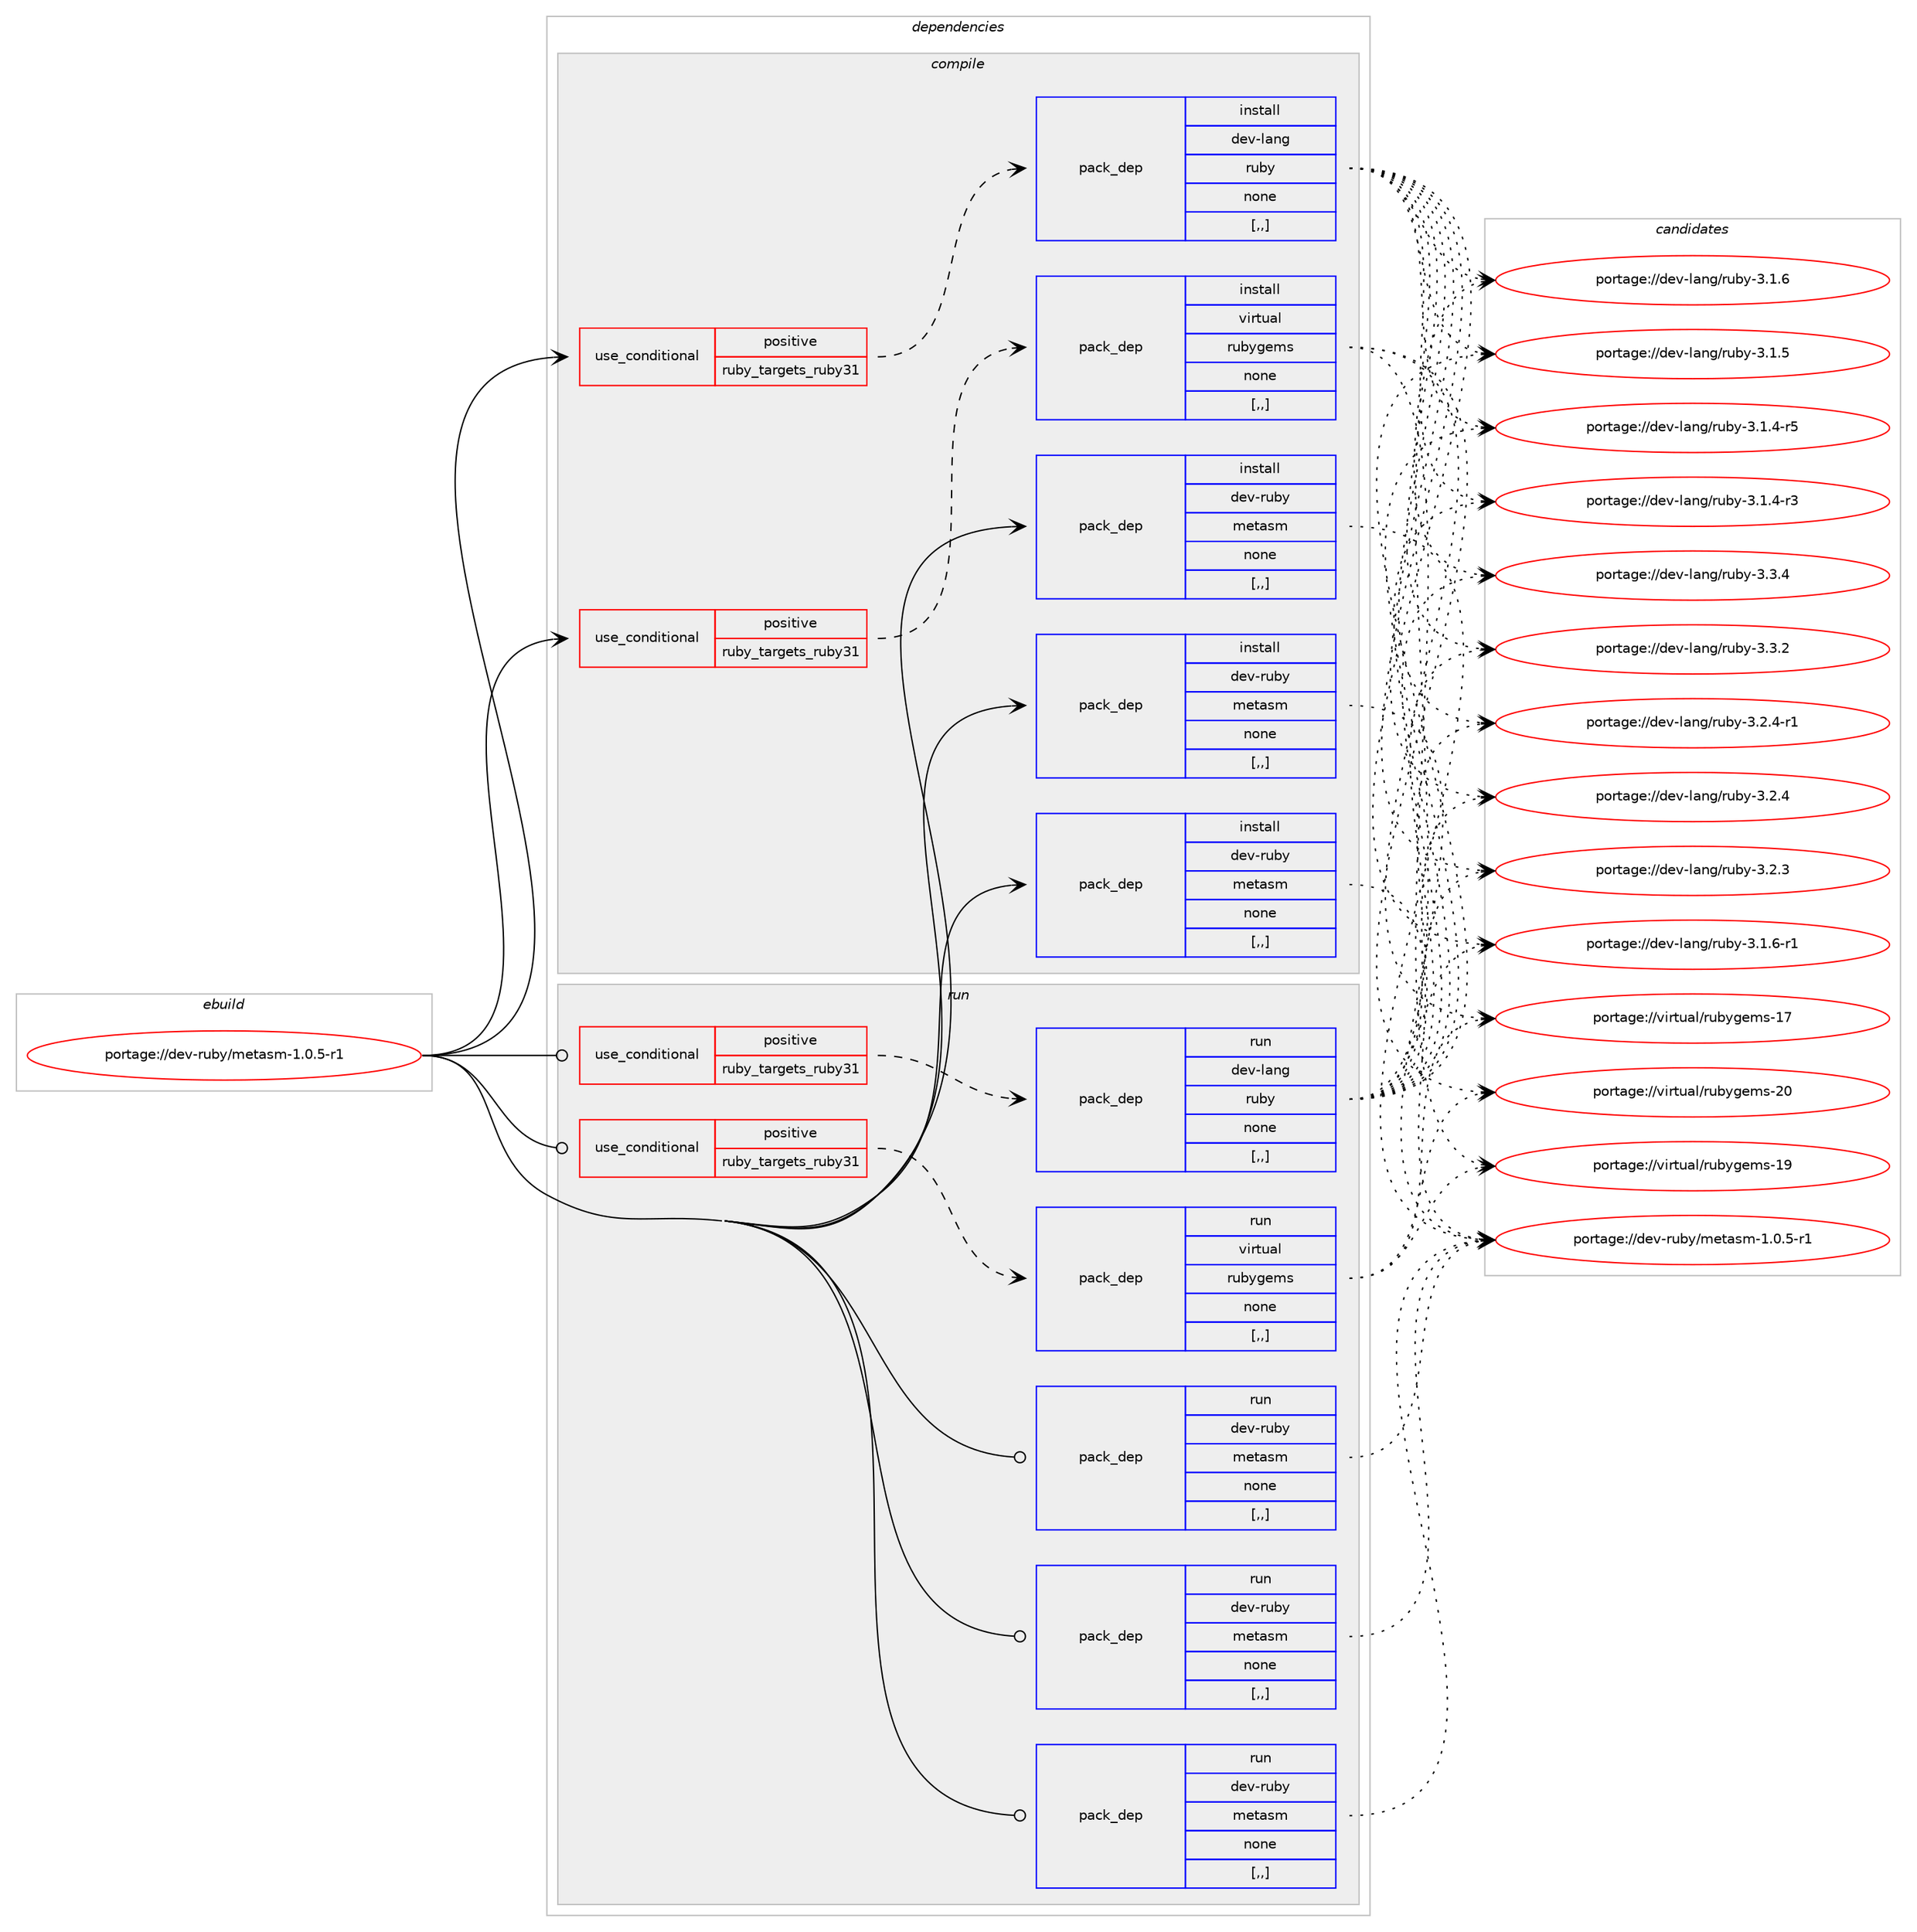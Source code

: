 digraph prolog {

# *************
# Graph options
# *************

newrank=true;
concentrate=true;
compound=true;
graph [rankdir=LR,fontname=Helvetica,fontsize=10,ranksep=1.5];#, ranksep=2.5, nodesep=0.2];
edge  [arrowhead=vee];
node  [fontname=Helvetica,fontsize=10];

# **********
# The ebuild
# **********

subgraph cluster_leftcol {
color=gray;
rank=same;
label=<<i>ebuild</i>>;
id [label="portage://dev-ruby/metasm-1.0.5-r1", color=red, width=4, href="../dev-ruby/metasm-1.0.5-r1.svg"];
}

# ****************
# The dependencies
# ****************

subgraph cluster_midcol {
color=gray;
label=<<i>dependencies</i>>;
subgraph cluster_compile {
fillcolor="#eeeeee";
style=filled;
label=<<i>compile</i>>;
subgraph cond50207 {
dependency188996 [label=<<TABLE BORDER="0" CELLBORDER="1" CELLSPACING="0" CELLPADDING="4"><TR><TD ROWSPAN="3" CELLPADDING="10">use_conditional</TD></TR><TR><TD>positive</TD></TR><TR><TD>ruby_targets_ruby31</TD></TR></TABLE>>, shape=none, color=red];
subgraph pack137460 {
dependency188997 [label=<<TABLE BORDER="0" CELLBORDER="1" CELLSPACING="0" CELLPADDING="4" WIDTH="220"><TR><TD ROWSPAN="6" CELLPADDING="30">pack_dep</TD></TR><TR><TD WIDTH="110">install</TD></TR><TR><TD>dev-lang</TD></TR><TR><TD>ruby</TD></TR><TR><TD>none</TD></TR><TR><TD>[,,]</TD></TR></TABLE>>, shape=none, color=blue];
}
dependency188996:e -> dependency188997:w [weight=20,style="dashed",arrowhead="vee"];
}
id:e -> dependency188996:w [weight=20,style="solid",arrowhead="vee"];
subgraph cond50208 {
dependency188998 [label=<<TABLE BORDER="0" CELLBORDER="1" CELLSPACING="0" CELLPADDING="4"><TR><TD ROWSPAN="3" CELLPADDING="10">use_conditional</TD></TR><TR><TD>positive</TD></TR><TR><TD>ruby_targets_ruby31</TD></TR></TABLE>>, shape=none, color=red];
subgraph pack137461 {
dependency188999 [label=<<TABLE BORDER="0" CELLBORDER="1" CELLSPACING="0" CELLPADDING="4" WIDTH="220"><TR><TD ROWSPAN="6" CELLPADDING="30">pack_dep</TD></TR><TR><TD WIDTH="110">install</TD></TR><TR><TD>virtual</TD></TR><TR><TD>rubygems</TD></TR><TR><TD>none</TD></TR><TR><TD>[,,]</TD></TR></TABLE>>, shape=none, color=blue];
}
dependency188998:e -> dependency188999:w [weight=20,style="dashed",arrowhead="vee"];
}
id:e -> dependency188998:w [weight=20,style="solid",arrowhead="vee"];
subgraph pack137462 {
dependency189000 [label=<<TABLE BORDER="0" CELLBORDER="1" CELLSPACING="0" CELLPADDING="4" WIDTH="220"><TR><TD ROWSPAN="6" CELLPADDING="30">pack_dep</TD></TR><TR><TD WIDTH="110">install</TD></TR><TR><TD>dev-ruby</TD></TR><TR><TD>metasm</TD></TR><TR><TD>none</TD></TR><TR><TD>[,,]</TD></TR></TABLE>>, shape=none, color=blue];
}
id:e -> dependency189000:w [weight=20,style="solid",arrowhead="vee"];
subgraph pack137463 {
dependency189001 [label=<<TABLE BORDER="0" CELLBORDER="1" CELLSPACING="0" CELLPADDING="4" WIDTH="220"><TR><TD ROWSPAN="6" CELLPADDING="30">pack_dep</TD></TR><TR><TD WIDTH="110">install</TD></TR><TR><TD>dev-ruby</TD></TR><TR><TD>metasm</TD></TR><TR><TD>none</TD></TR><TR><TD>[,,]</TD></TR></TABLE>>, shape=none, color=blue];
}
id:e -> dependency189001:w [weight=20,style="solid",arrowhead="vee"];
subgraph pack137464 {
dependency189002 [label=<<TABLE BORDER="0" CELLBORDER="1" CELLSPACING="0" CELLPADDING="4" WIDTH="220"><TR><TD ROWSPAN="6" CELLPADDING="30">pack_dep</TD></TR><TR><TD WIDTH="110">install</TD></TR><TR><TD>dev-ruby</TD></TR><TR><TD>metasm</TD></TR><TR><TD>none</TD></TR><TR><TD>[,,]</TD></TR></TABLE>>, shape=none, color=blue];
}
id:e -> dependency189002:w [weight=20,style="solid",arrowhead="vee"];
}
subgraph cluster_compileandrun {
fillcolor="#eeeeee";
style=filled;
label=<<i>compile and run</i>>;
}
subgraph cluster_run {
fillcolor="#eeeeee";
style=filled;
label=<<i>run</i>>;
subgraph cond50209 {
dependency189003 [label=<<TABLE BORDER="0" CELLBORDER="1" CELLSPACING="0" CELLPADDING="4"><TR><TD ROWSPAN="3" CELLPADDING="10">use_conditional</TD></TR><TR><TD>positive</TD></TR><TR><TD>ruby_targets_ruby31</TD></TR></TABLE>>, shape=none, color=red];
subgraph pack137465 {
dependency189004 [label=<<TABLE BORDER="0" CELLBORDER="1" CELLSPACING="0" CELLPADDING="4" WIDTH="220"><TR><TD ROWSPAN="6" CELLPADDING="30">pack_dep</TD></TR><TR><TD WIDTH="110">run</TD></TR><TR><TD>dev-lang</TD></TR><TR><TD>ruby</TD></TR><TR><TD>none</TD></TR><TR><TD>[,,]</TD></TR></TABLE>>, shape=none, color=blue];
}
dependency189003:e -> dependency189004:w [weight=20,style="dashed",arrowhead="vee"];
}
id:e -> dependency189003:w [weight=20,style="solid",arrowhead="odot"];
subgraph cond50210 {
dependency189005 [label=<<TABLE BORDER="0" CELLBORDER="1" CELLSPACING="0" CELLPADDING="4"><TR><TD ROWSPAN="3" CELLPADDING="10">use_conditional</TD></TR><TR><TD>positive</TD></TR><TR><TD>ruby_targets_ruby31</TD></TR></TABLE>>, shape=none, color=red];
subgraph pack137466 {
dependency189006 [label=<<TABLE BORDER="0" CELLBORDER="1" CELLSPACING="0" CELLPADDING="4" WIDTH="220"><TR><TD ROWSPAN="6" CELLPADDING="30">pack_dep</TD></TR><TR><TD WIDTH="110">run</TD></TR><TR><TD>virtual</TD></TR><TR><TD>rubygems</TD></TR><TR><TD>none</TD></TR><TR><TD>[,,]</TD></TR></TABLE>>, shape=none, color=blue];
}
dependency189005:e -> dependency189006:w [weight=20,style="dashed",arrowhead="vee"];
}
id:e -> dependency189005:w [weight=20,style="solid",arrowhead="odot"];
subgraph pack137467 {
dependency189007 [label=<<TABLE BORDER="0" CELLBORDER="1" CELLSPACING="0" CELLPADDING="4" WIDTH="220"><TR><TD ROWSPAN="6" CELLPADDING="30">pack_dep</TD></TR><TR><TD WIDTH="110">run</TD></TR><TR><TD>dev-ruby</TD></TR><TR><TD>metasm</TD></TR><TR><TD>none</TD></TR><TR><TD>[,,]</TD></TR></TABLE>>, shape=none, color=blue];
}
id:e -> dependency189007:w [weight=20,style="solid",arrowhead="odot"];
subgraph pack137468 {
dependency189008 [label=<<TABLE BORDER="0" CELLBORDER="1" CELLSPACING="0" CELLPADDING="4" WIDTH="220"><TR><TD ROWSPAN="6" CELLPADDING="30">pack_dep</TD></TR><TR><TD WIDTH="110">run</TD></TR><TR><TD>dev-ruby</TD></TR><TR><TD>metasm</TD></TR><TR><TD>none</TD></TR><TR><TD>[,,]</TD></TR></TABLE>>, shape=none, color=blue];
}
id:e -> dependency189008:w [weight=20,style="solid",arrowhead="odot"];
subgraph pack137469 {
dependency189009 [label=<<TABLE BORDER="0" CELLBORDER="1" CELLSPACING="0" CELLPADDING="4" WIDTH="220"><TR><TD ROWSPAN="6" CELLPADDING="30">pack_dep</TD></TR><TR><TD WIDTH="110">run</TD></TR><TR><TD>dev-ruby</TD></TR><TR><TD>metasm</TD></TR><TR><TD>none</TD></TR><TR><TD>[,,]</TD></TR></TABLE>>, shape=none, color=blue];
}
id:e -> dependency189009:w [weight=20,style="solid",arrowhead="odot"];
}
}

# **************
# The candidates
# **************

subgraph cluster_choices {
rank=same;
color=gray;
label=<<i>candidates</i>>;

subgraph choice137460 {
color=black;
nodesep=1;
choice10010111845108971101034711411798121455146514652 [label="portage://dev-lang/ruby-3.3.4", color=red, width=4,href="../dev-lang/ruby-3.3.4.svg"];
choice10010111845108971101034711411798121455146514650 [label="portage://dev-lang/ruby-3.3.2", color=red, width=4,href="../dev-lang/ruby-3.3.2.svg"];
choice100101118451089711010347114117981214551465046524511449 [label="portage://dev-lang/ruby-3.2.4-r1", color=red, width=4,href="../dev-lang/ruby-3.2.4-r1.svg"];
choice10010111845108971101034711411798121455146504652 [label="portage://dev-lang/ruby-3.2.4", color=red, width=4,href="../dev-lang/ruby-3.2.4.svg"];
choice10010111845108971101034711411798121455146504651 [label="portage://dev-lang/ruby-3.2.3", color=red, width=4,href="../dev-lang/ruby-3.2.3.svg"];
choice100101118451089711010347114117981214551464946544511449 [label="portage://dev-lang/ruby-3.1.6-r1", color=red, width=4,href="../dev-lang/ruby-3.1.6-r1.svg"];
choice10010111845108971101034711411798121455146494654 [label="portage://dev-lang/ruby-3.1.6", color=red, width=4,href="../dev-lang/ruby-3.1.6.svg"];
choice10010111845108971101034711411798121455146494653 [label="portage://dev-lang/ruby-3.1.5", color=red, width=4,href="../dev-lang/ruby-3.1.5.svg"];
choice100101118451089711010347114117981214551464946524511453 [label="portage://dev-lang/ruby-3.1.4-r5", color=red, width=4,href="../dev-lang/ruby-3.1.4-r5.svg"];
choice100101118451089711010347114117981214551464946524511451 [label="portage://dev-lang/ruby-3.1.4-r3", color=red, width=4,href="../dev-lang/ruby-3.1.4-r3.svg"];
dependency188997:e -> choice10010111845108971101034711411798121455146514652:w [style=dotted,weight="100"];
dependency188997:e -> choice10010111845108971101034711411798121455146514650:w [style=dotted,weight="100"];
dependency188997:e -> choice100101118451089711010347114117981214551465046524511449:w [style=dotted,weight="100"];
dependency188997:e -> choice10010111845108971101034711411798121455146504652:w [style=dotted,weight="100"];
dependency188997:e -> choice10010111845108971101034711411798121455146504651:w [style=dotted,weight="100"];
dependency188997:e -> choice100101118451089711010347114117981214551464946544511449:w [style=dotted,weight="100"];
dependency188997:e -> choice10010111845108971101034711411798121455146494654:w [style=dotted,weight="100"];
dependency188997:e -> choice10010111845108971101034711411798121455146494653:w [style=dotted,weight="100"];
dependency188997:e -> choice100101118451089711010347114117981214551464946524511453:w [style=dotted,weight="100"];
dependency188997:e -> choice100101118451089711010347114117981214551464946524511451:w [style=dotted,weight="100"];
}
subgraph choice137461 {
color=black;
nodesep=1;
choice118105114116117971084711411798121103101109115455048 [label="portage://virtual/rubygems-20", color=red, width=4,href="../virtual/rubygems-20.svg"];
choice118105114116117971084711411798121103101109115454957 [label="portage://virtual/rubygems-19", color=red, width=4,href="../virtual/rubygems-19.svg"];
choice118105114116117971084711411798121103101109115454955 [label="portage://virtual/rubygems-17", color=red, width=4,href="../virtual/rubygems-17.svg"];
dependency188999:e -> choice118105114116117971084711411798121103101109115455048:w [style=dotted,weight="100"];
dependency188999:e -> choice118105114116117971084711411798121103101109115454957:w [style=dotted,weight="100"];
dependency188999:e -> choice118105114116117971084711411798121103101109115454955:w [style=dotted,weight="100"];
}
subgraph choice137462 {
color=black;
nodesep=1;
choice100101118451141179812147109101116971151094549464846534511449 [label="portage://dev-ruby/metasm-1.0.5-r1", color=red, width=4,href="../dev-ruby/metasm-1.0.5-r1.svg"];
dependency189000:e -> choice100101118451141179812147109101116971151094549464846534511449:w [style=dotted,weight="100"];
}
subgraph choice137463 {
color=black;
nodesep=1;
choice100101118451141179812147109101116971151094549464846534511449 [label="portage://dev-ruby/metasm-1.0.5-r1", color=red, width=4,href="../dev-ruby/metasm-1.0.5-r1.svg"];
dependency189001:e -> choice100101118451141179812147109101116971151094549464846534511449:w [style=dotted,weight="100"];
}
subgraph choice137464 {
color=black;
nodesep=1;
choice100101118451141179812147109101116971151094549464846534511449 [label="portage://dev-ruby/metasm-1.0.5-r1", color=red, width=4,href="../dev-ruby/metasm-1.0.5-r1.svg"];
dependency189002:e -> choice100101118451141179812147109101116971151094549464846534511449:w [style=dotted,weight="100"];
}
subgraph choice137465 {
color=black;
nodesep=1;
choice10010111845108971101034711411798121455146514652 [label="portage://dev-lang/ruby-3.3.4", color=red, width=4,href="../dev-lang/ruby-3.3.4.svg"];
choice10010111845108971101034711411798121455146514650 [label="portage://dev-lang/ruby-3.3.2", color=red, width=4,href="../dev-lang/ruby-3.3.2.svg"];
choice100101118451089711010347114117981214551465046524511449 [label="portage://dev-lang/ruby-3.2.4-r1", color=red, width=4,href="../dev-lang/ruby-3.2.4-r1.svg"];
choice10010111845108971101034711411798121455146504652 [label="portage://dev-lang/ruby-3.2.4", color=red, width=4,href="../dev-lang/ruby-3.2.4.svg"];
choice10010111845108971101034711411798121455146504651 [label="portage://dev-lang/ruby-3.2.3", color=red, width=4,href="../dev-lang/ruby-3.2.3.svg"];
choice100101118451089711010347114117981214551464946544511449 [label="portage://dev-lang/ruby-3.1.6-r1", color=red, width=4,href="../dev-lang/ruby-3.1.6-r1.svg"];
choice10010111845108971101034711411798121455146494654 [label="portage://dev-lang/ruby-3.1.6", color=red, width=4,href="../dev-lang/ruby-3.1.6.svg"];
choice10010111845108971101034711411798121455146494653 [label="portage://dev-lang/ruby-3.1.5", color=red, width=4,href="../dev-lang/ruby-3.1.5.svg"];
choice100101118451089711010347114117981214551464946524511453 [label="portage://dev-lang/ruby-3.1.4-r5", color=red, width=4,href="../dev-lang/ruby-3.1.4-r5.svg"];
choice100101118451089711010347114117981214551464946524511451 [label="portage://dev-lang/ruby-3.1.4-r3", color=red, width=4,href="../dev-lang/ruby-3.1.4-r3.svg"];
dependency189004:e -> choice10010111845108971101034711411798121455146514652:w [style=dotted,weight="100"];
dependency189004:e -> choice10010111845108971101034711411798121455146514650:w [style=dotted,weight="100"];
dependency189004:e -> choice100101118451089711010347114117981214551465046524511449:w [style=dotted,weight="100"];
dependency189004:e -> choice10010111845108971101034711411798121455146504652:w [style=dotted,weight="100"];
dependency189004:e -> choice10010111845108971101034711411798121455146504651:w [style=dotted,weight="100"];
dependency189004:e -> choice100101118451089711010347114117981214551464946544511449:w [style=dotted,weight="100"];
dependency189004:e -> choice10010111845108971101034711411798121455146494654:w [style=dotted,weight="100"];
dependency189004:e -> choice10010111845108971101034711411798121455146494653:w [style=dotted,weight="100"];
dependency189004:e -> choice100101118451089711010347114117981214551464946524511453:w [style=dotted,weight="100"];
dependency189004:e -> choice100101118451089711010347114117981214551464946524511451:w [style=dotted,weight="100"];
}
subgraph choice137466 {
color=black;
nodesep=1;
choice118105114116117971084711411798121103101109115455048 [label="portage://virtual/rubygems-20", color=red, width=4,href="../virtual/rubygems-20.svg"];
choice118105114116117971084711411798121103101109115454957 [label="portage://virtual/rubygems-19", color=red, width=4,href="../virtual/rubygems-19.svg"];
choice118105114116117971084711411798121103101109115454955 [label="portage://virtual/rubygems-17", color=red, width=4,href="../virtual/rubygems-17.svg"];
dependency189006:e -> choice118105114116117971084711411798121103101109115455048:w [style=dotted,weight="100"];
dependency189006:e -> choice118105114116117971084711411798121103101109115454957:w [style=dotted,weight="100"];
dependency189006:e -> choice118105114116117971084711411798121103101109115454955:w [style=dotted,weight="100"];
}
subgraph choice137467 {
color=black;
nodesep=1;
choice100101118451141179812147109101116971151094549464846534511449 [label="portage://dev-ruby/metasm-1.0.5-r1", color=red, width=4,href="../dev-ruby/metasm-1.0.5-r1.svg"];
dependency189007:e -> choice100101118451141179812147109101116971151094549464846534511449:w [style=dotted,weight="100"];
}
subgraph choice137468 {
color=black;
nodesep=1;
choice100101118451141179812147109101116971151094549464846534511449 [label="portage://dev-ruby/metasm-1.0.5-r1", color=red, width=4,href="../dev-ruby/metasm-1.0.5-r1.svg"];
dependency189008:e -> choice100101118451141179812147109101116971151094549464846534511449:w [style=dotted,weight="100"];
}
subgraph choice137469 {
color=black;
nodesep=1;
choice100101118451141179812147109101116971151094549464846534511449 [label="portage://dev-ruby/metasm-1.0.5-r1", color=red, width=4,href="../dev-ruby/metasm-1.0.5-r1.svg"];
dependency189009:e -> choice100101118451141179812147109101116971151094549464846534511449:w [style=dotted,weight="100"];
}
}

}
